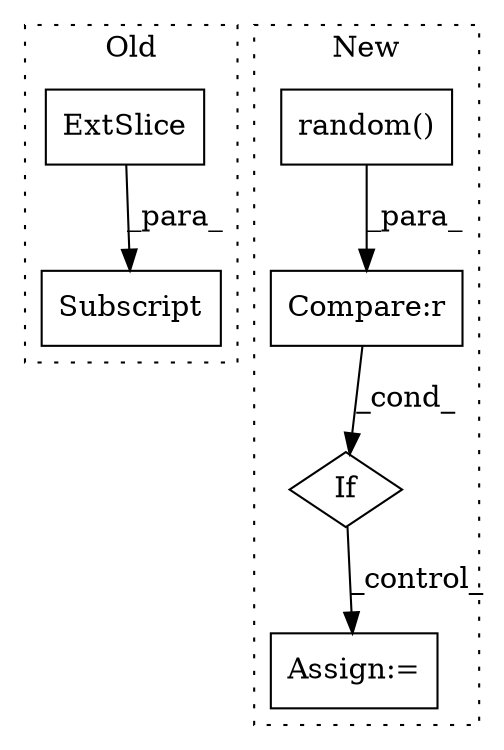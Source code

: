 digraph G {
subgraph cluster0 {
1 [label="Subscript" a="63" s="2239,0" l="64,0" shape="box"];
4 [label="ExtSlice" a="85" s="2239" l="5" shape="box"];
label = "Old";
style="dotted";
}
subgraph cluster1 {
2 [label="random()" a="75" s="2586" l="15" shape="box"];
3 [label="Compare:r" a="40" s="2586" l="31" shape="box"];
5 [label="Assign:=" a="68" s="2636" l="3" shape="box"];
6 [label="If" a="96" s="2583" l="3" shape="diamond"];
label = "New";
style="dotted";
}
2 -> 3 [label="_para_"];
3 -> 6 [label="_cond_"];
4 -> 1 [label="_para_"];
6 -> 5 [label="_control_"];
}